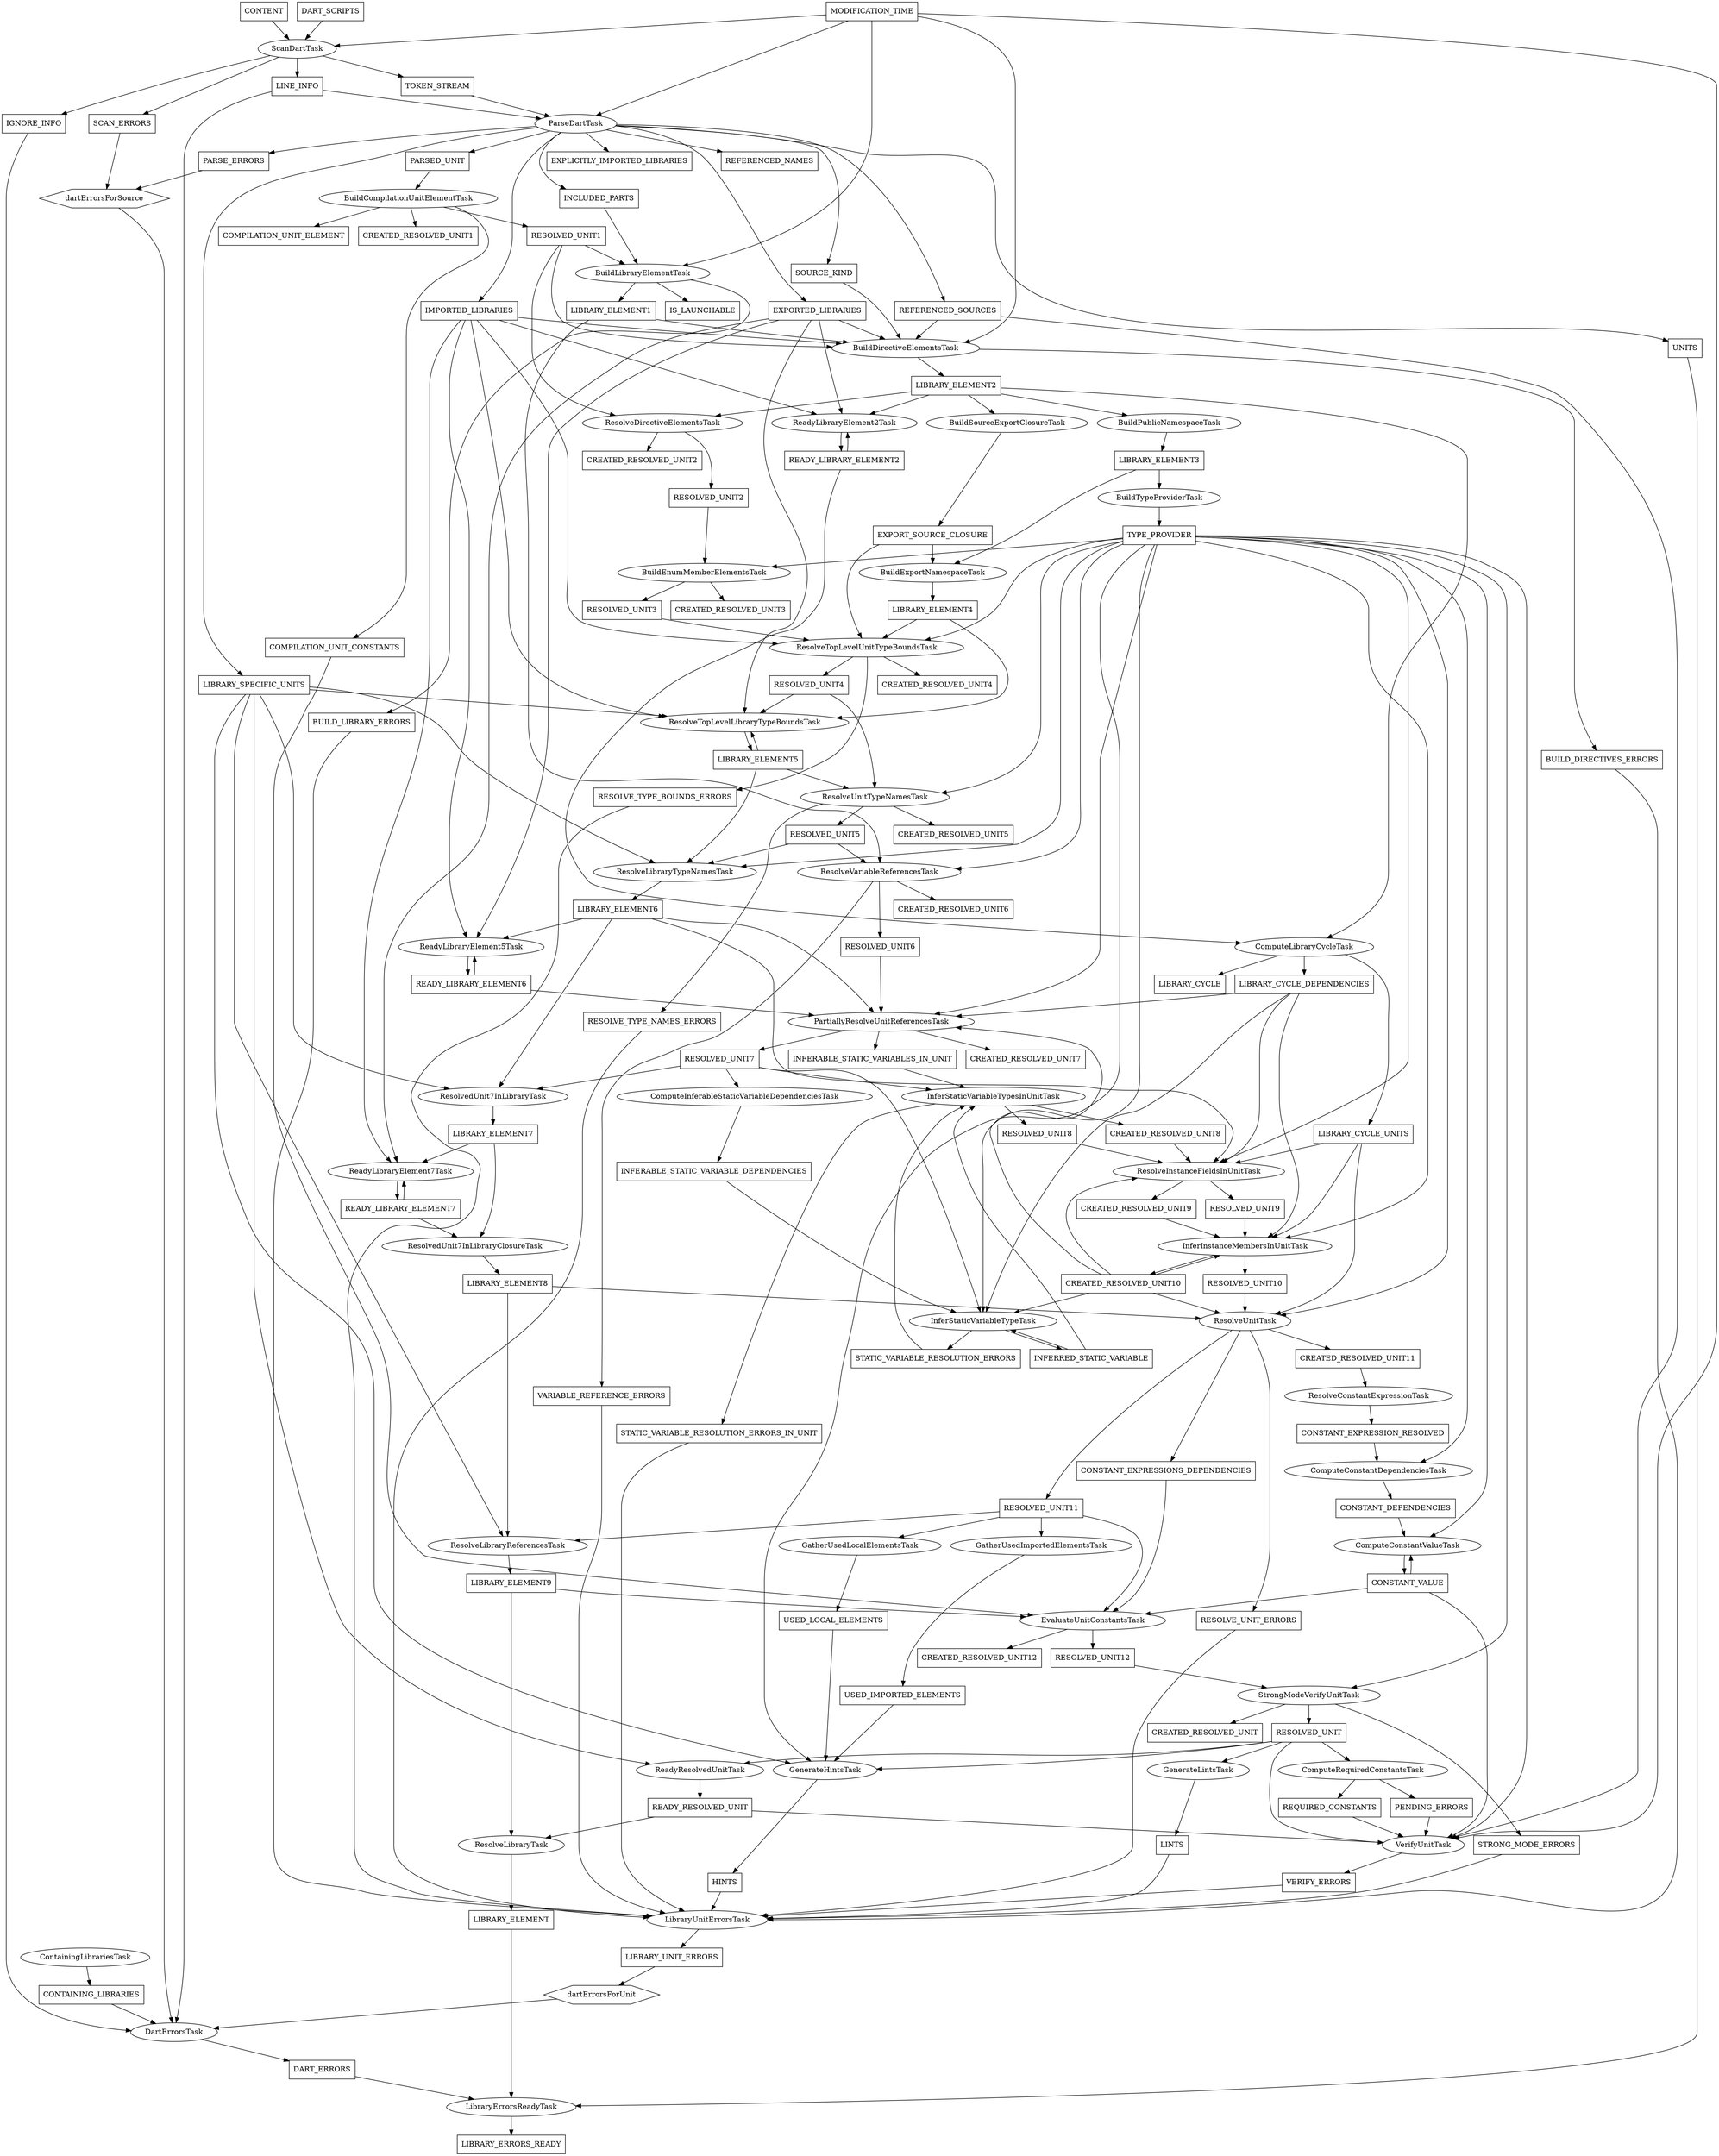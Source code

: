 // Copyright (c) 2015, the Dart project authors.  Please see the AUTHORS file
// for details. All rights reserved. Use of this source code is governed by a
// BSD-style license that can be found in the LICENSE file.
//
// This file has been automatically generated.  Please do not edit it manually.
// To regenerate the file, use the script
// "pkg/analyzer/tool/task_dependency_graph/generate.dart".
//
// To render this graph using Graphviz (www.graphviz.org) use the command:
// "dot tasks.dot -Tpdf -O".
digraph G {
  BUILD_DIRECTIVES_ERRORS -> LibraryUnitErrorsTask
  BUILD_DIRECTIVES_ERRORS [shape=box]
  BUILD_LIBRARY_ERRORS -> LibraryUnitErrorsTask
  BUILD_LIBRARY_ERRORS [shape=box]
  BuildCompilationUnitElementTask -> COMPILATION_UNIT_CONSTANTS
  BuildCompilationUnitElementTask -> COMPILATION_UNIT_ELEMENT
  BuildCompilationUnitElementTask -> CREATED_RESOLVED_UNIT1
  BuildCompilationUnitElementTask -> RESOLVED_UNIT1
  BuildDirectiveElementsTask -> BUILD_DIRECTIVES_ERRORS
  BuildDirectiveElementsTask -> LIBRARY_ELEMENT2
  BuildEnumMemberElementsTask -> CREATED_RESOLVED_UNIT3
  BuildEnumMemberElementsTask -> RESOLVED_UNIT3
  BuildExportNamespaceTask -> LIBRARY_ELEMENT4
  BuildLibraryElementTask -> BUILD_LIBRARY_ERRORS
  BuildLibraryElementTask -> IS_LAUNCHABLE
  BuildLibraryElementTask -> LIBRARY_ELEMENT1
  BuildPublicNamespaceTask -> LIBRARY_ELEMENT3
  BuildSourceExportClosureTask -> EXPORT_SOURCE_CLOSURE
  BuildTypeProviderTask -> TYPE_PROVIDER
  COMPILATION_UNIT_CONSTANTS -> EvaluateUnitConstantsTask
  COMPILATION_UNIT_CONSTANTS [shape=box]
  COMPILATION_UNIT_ELEMENT [shape=box]
  CONSTANT_DEPENDENCIES -> ComputeConstantValueTask
  CONSTANT_DEPENDENCIES [shape=box]
  CONSTANT_EXPRESSIONS_DEPENDENCIES -> EvaluateUnitConstantsTask
  CONSTANT_EXPRESSIONS_DEPENDENCIES [shape=box]
  CONSTANT_EXPRESSION_RESOLVED -> ComputeConstantDependenciesTask
  CONSTANT_EXPRESSION_RESOLVED [shape=box]
  CONSTANT_VALUE -> ComputeConstantValueTask
  CONSTANT_VALUE -> EvaluateUnitConstantsTask
  CONSTANT_VALUE -> VerifyUnitTask
  CONSTANT_VALUE [shape=box]
  CONTAINING_LIBRARIES -> DartErrorsTask
  CONTAINING_LIBRARIES [shape=box]
  CONTENT -> ScanDartTask
  CONTENT [shape=box]
  CREATED_RESOLVED_UNIT [shape=box]
  CREATED_RESOLVED_UNIT1 [shape=box]
  CREATED_RESOLVED_UNIT10 -> InferInstanceMembersInUnitTask
  CREATED_RESOLVED_UNIT10 -> InferStaticVariableTypeTask
  CREATED_RESOLVED_UNIT10 -> PartiallyResolveUnitReferencesTask
  CREATED_RESOLVED_UNIT10 -> ResolveInstanceFieldsInUnitTask
  CREATED_RESOLVED_UNIT10 -> ResolveUnitTask
  CREATED_RESOLVED_UNIT10 [shape=box]
  CREATED_RESOLVED_UNIT11 -> ResolveConstantExpressionTask
  CREATED_RESOLVED_UNIT11 [shape=box]
  CREATED_RESOLVED_UNIT12 [shape=box]
  CREATED_RESOLVED_UNIT2 [shape=box]
  CREATED_RESOLVED_UNIT3 [shape=box]
  CREATED_RESOLVED_UNIT4 [shape=box]
  CREATED_RESOLVED_UNIT5 [shape=box]
  CREATED_RESOLVED_UNIT6 [shape=box]
  CREATED_RESOLVED_UNIT7 [shape=box]
  CREATED_RESOLVED_UNIT8 -> ResolveInstanceFieldsInUnitTask
  CREATED_RESOLVED_UNIT8 [shape=box]
  CREATED_RESOLVED_UNIT9 -> InferInstanceMembersInUnitTask
  CREATED_RESOLVED_UNIT9 [shape=box]
  ComputeConstantDependenciesTask -> CONSTANT_DEPENDENCIES
  ComputeConstantValueTask -> CONSTANT_VALUE
  ComputeInferableStaticVariableDependenciesTask -> INFERABLE_STATIC_VARIABLE_DEPENDENCIES
  ComputeLibraryCycleTask -> LIBRARY_CYCLE
  ComputeLibraryCycleTask -> LIBRARY_CYCLE_DEPENDENCIES
  ComputeLibraryCycleTask -> LIBRARY_CYCLE_UNITS
  ComputeRequiredConstantsTask -> PENDING_ERRORS
  ComputeRequiredConstantsTask -> REQUIRED_CONSTANTS
  ContainingLibrariesTask -> CONTAINING_LIBRARIES
  DART_ERRORS -> LibraryErrorsReadyTask
  DART_ERRORS [shape=box]
  DART_SCRIPTS -> ScanDartTask
  DART_SCRIPTS [shape=box]
  DartErrorsTask -> DART_ERRORS
  EXPLICITLY_IMPORTED_LIBRARIES [shape=box]
  EXPORTED_LIBRARIES -> BuildDirectiveElementsTask
  EXPORTED_LIBRARIES -> ReadyLibraryElement2Task
  EXPORTED_LIBRARIES -> ReadyLibraryElement5Task
  EXPORTED_LIBRARIES -> ReadyLibraryElement7Task
  EXPORTED_LIBRARIES -> ResolveTopLevelLibraryTypeBoundsTask
  EXPORTED_LIBRARIES [shape=box]
  EXPORT_SOURCE_CLOSURE -> BuildExportNamespaceTask
  EXPORT_SOURCE_CLOSURE -> ResolveTopLevelUnitTypeBoundsTask
  EXPORT_SOURCE_CLOSURE [shape=box]
  EvaluateUnitConstantsTask -> CREATED_RESOLVED_UNIT12
  EvaluateUnitConstantsTask -> RESOLVED_UNIT12
  GatherUsedImportedElementsTask -> USED_IMPORTED_ELEMENTS
  GatherUsedLocalElementsTask -> USED_LOCAL_ELEMENTS
  GenerateHintsTask -> HINTS
  GenerateLintsTask -> LINTS
  HINTS -> LibraryUnitErrorsTask
  HINTS [shape=box]
  IGNORE_INFO -> DartErrorsTask
  IGNORE_INFO [shape=box]
  IMPORTED_LIBRARIES -> BuildDirectiveElementsTask
  IMPORTED_LIBRARIES -> ReadyLibraryElement2Task
  IMPORTED_LIBRARIES -> ReadyLibraryElement5Task
  IMPORTED_LIBRARIES -> ReadyLibraryElement7Task
  IMPORTED_LIBRARIES -> ResolveTopLevelLibraryTypeBoundsTask
  IMPORTED_LIBRARIES -> ResolveTopLevelUnitTypeBoundsTask
  IMPORTED_LIBRARIES [shape=box]
  INCLUDED_PARTS -> BuildLibraryElementTask
  INCLUDED_PARTS [shape=box]
  INFERABLE_STATIC_VARIABLES_IN_UNIT -> InferStaticVariableTypesInUnitTask
  INFERABLE_STATIC_VARIABLES_IN_UNIT [shape=box]
  INFERABLE_STATIC_VARIABLE_DEPENDENCIES -> InferStaticVariableTypeTask
  INFERABLE_STATIC_VARIABLE_DEPENDENCIES [shape=box]
  INFERRED_STATIC_VARIABLE -> InferStaticVariableTypeTask
  INFERRED_STATIC_VARIABLE -> InferStaticVariableTypesInUnitTask
  INFERRED_STATIC_VARIABLE [shape=box]
  IS_LAUNCHABLE [shape=box]
  InferInstanceMembersInUnitTask -> CREATED_RESOLVED_UNIT10
  InferInstanceMembersInUnitTask -> RESOLVED_UNIT10
  InferStaticVariableTypeTask -> INFERRED_STATIC_VARIABLE
  InferStaticVariableTypeTask -> STATIC_VARIABLE_RESOLUTION_ERRORS
  InferStaticVariableTypesInUnitTask -> CREATED_RESOLVED_UNIT8
  InferStaticVariableTypesInUnitTask -> RESOLVED_UNIT8
  InferStaticVariableTypesInUnitTask -> STATIC_VARIABLE_RESOLUTION_ERRORS_IN_UNIT
  LIBRARY_CYCLE [shape=box]
  LIBRARY_CYCLE_DEPENDENCIES -> InferInstanceMembersInUnitTask
  LIBRARY_CYCLE_DEPENDENCIES -> InferStaticVariableTypeTask
  LIBRARY_CYCLE_DEPENDENCIES -> PartiallyResolveUnitReferencesTask
  LIBRARY_CYCLE_DEPENDENCIES -> ResolveInstanceFieldsInUnitTask
  LIBRARY_CYCLE_DEPENDENCIES [shape=box]
  LIBRARY_CYCLE_UNITS -> InferInstanceMembersInUnitTask
  LIBRARY_CYCLE_UNITS -> ResolveInstanceFieldsInUnitTask
  LIBRARY_CYCLE_UNITS -> ResolveUnitTask
  LIBRARY_CYCLE_UNITS [shape=box]
  LIBRARY_ELEMENT -> LibraryErrorsReadyTask
  LIBRARY_ELEMENT [shape=box]
  LIBRARY_ELEMENT1 -> BuildDirectiveElementsTask
  LIBRARY_ELEMENT1 -> ResolveVariableReferencesTask
  LIBRARY_ELEMENT1 [shape=box]
  LIBRARY_ELEMENT2 -> BuildPublicNamespaceTask
  LIBRARY_ELEMENT2 -> BuildSourceExportClosureTask
  LIBRARY_ELEMENT2 -> ComputeLibraryCycleTask
  LIBRARY_ELEMENT2 -> ReadyLibraryElement2Task
  LIBRARY_ELEMENT2 -> ResolveDirectiveElementsTask
  LIBRARY_ELEMENT2 [shape=box]
  LIBRARY_ELEMENT3 -> BuildExportNamespaceTask
  LIBRARY_ELEMENT3 -> BuildTypeProviderTask
  LIBRARY_ELEMENT3 [shape=box]
  LIBRARY_ELEMENT4 -> ResolveTopLevelLibraryTypeBoundsTask
  LIBRARY_ELEMENT4 -> ResolveTopLevelUnitTypeBoundsTask
  LIBRARY_ELEMENT4 [shape=box]
  LIBRARY_ELEMENT5 -> ResolveLibraryTypeNamesTask
  LIBRARY_ELEMENT5 -> ResolveTopLevelLibraryTypeBoundsTask
  LIBRARY_ELEMENT5 -> ResolveUnitTypeNamesTask
  LIBRARY_ELEMENT5 [shape=box]
  LIBRARY_ELEMENT6 -> PartiallyResolveUnitReferencesTask
  LIBRARY_ELEMENT6 -> ReadyLibraryElement5Task
  LIBRARY_ELEMENT6 -> ResolveInstanceFieldsInUnitTask
  LIBRARY_ELEMENT6 -> ResolvedUnit7InLibraryTask
  LIBRARY_ELEMENT6 [shape=box]
  LIBRARY_ELEMENT7 -> ReadyLibraryElement7Task
  LIBRARY_ELEMENT7 -> ResolvedUnit7InLibraryClosureTask
  LIBRARY_ELEMENT7 [shape=box]
  LIBRARY_ELEMENT8 -> ResolveLibraryReferencesTask
  LIBRARY_ELEMENT8 -> ResolveUnitTask
  LIBRARY_ELEMENT8 [shape=box]
  LIBRARY_ELEMENT9 -> EvaluateUnitConstantsTask
  LIBRARY_ELEMENT9 -> ResolveLibraryTask
  LIBRARY_ELEMENT9 [shape=box]
  LIBRARY_ERRORS_READY [shape=box]
  LIBRARY_SPECIFIC_UNITS -> GenerateHintsTask
  LIBRARY_SPECIFIC_UNITS -> ReadyResolvedUnitTask
  LIBRARY_SPECIFIC_UNITS -> ResolveLibraryReferencesTask
  LIBRARY_SPECIFIC_UNITS -> ResolveLibraryTypeNamesTask
  LIBRARY_SPECIFIC_UNITS -> ResolveTopLevelLibraryTypeBoundsTask
  LIBRARY_SPECIFIC_UNITS -> ResolvedUnit7InLibraryTask
  LIBRARY_SPECIFIC_UNITS [shape=box]
  LIBRARY_UNIT_ERRORS -> dartErrorsForUnit
  LIBRARY_UNIT_ERRORS [shape=box]
  LINE_INFO -> DartErrorsTask
  LINE_INFO -> ParseDartTask
  LINE_INFO [shape=box]
  LINTS -> LibraryUnitErrorsTask
  LINTS [shape=box]
  LibraryErrorsReadyTask -> LIBRARY_ERRORS_READY
  LibraryUnitErrorsTask -> LIBRARY_UNIT_ERRORS
  MODIFICATION_TIME -> BuildDirectiveElementsTask
  MODIFICATION_TIME -> BuildLibraryElementTask
  MODIFICATION_TIME -> ParseDartTask
  MODIFICATION_TIME -> ScanDartTask
  MODIFICATION_TIME -> VerifyUnitTask
  MODIFICATION_TIME [shape=box]
  PARSED_UNIT -> BuildCompilationUnitElementTask
  PARSED_UNIT [shape=box]
  PARSE_ERRORS -> dartErrorsForSource
  PARSE_ERRORS [shape=box]
  PENDING_ERRORS -> VerifyUnitTask
  PENDING_ERRORS [shape=box]
  ParseDartTask -> EXPLICITLY_IMPORTED_LIBRARIES
  ParseDartTask -> EXPORTED_LIBRARIES
  ParseDartTask -> IMPORTED_LIBRARIES
  ParseDartTask -> INCLUDED_PARTS
  ParseDartTask -> LIBRARY_SPECIFIC_UNITS
  ParseDartTask -> PARSED_UNIT
  ParseDartTask -> PARSE_ERRORS
  ParseDartTask -> REFERENCED_NAMES
  ParseDartTask -> REFERENCED_SOURCES
  ParseDartTask -> SOURCE_KIND
  ParseDartTask -> UNITS
  PartiallyResolveUnitReferencesTask -> CREATED_RESOLVED_UNIT7
  PartiallyResolveUnitReferencesTask -> INFERABLE_STATIC_VARIABLES_IN_UNIT
  PartiallyResolveUnitReferencesTask -> RESOLVED_UNIT7
  READY_LIBRARY_ELEMENT2 -> ComputeLibraryCycleTask
  READY_LIBRARY_ELEMENT2 -> ReadyLibraryElement2Task
  READY_LIBRARY_ELEMENT2 [shape=box]
  READY_LIBRARY_ELEMENT6 -> PartiallyResolveUnitReferencesTask
  READY_LIBRARY_ELEMENT6 -> ReadyLibraryElement5Task
  READY_LIBRARY_ELEMENT6 [shape=box]
  READY_LIBRARY_ELEMENT7 -> ReadyLibraryElement7Task
  READY_LIBRARY_ELEMENT7 -> ResolvedUnit7InLibraryClosureTask
  READY_LIBRARY_ELEMENT7 [shape=box]
  READY_RESOLVED_UNIT -> ResolveLibraryTask
  READY_RESOLVED_UNIT -> VerifyUnitTask
  READY_RESOLVED_UNIT [shape=box]
  REFERENCED_NAMES [shape=box]
  REFERENCED_SOURCES -> BuildDirectiveElementsTask
  REFERENCED_SOURCES -> VerifyUnitTask
  REFERENCED_SOURCES [shape=box]
  REQUIRED_CONSTANTS -> VerifyUnitTask
  REQUIRED_CONSTANTS [shape=box]
  RESOLVED_UNIT -> ComputeRequiredConstantsTask
  RESOLVED_UNIT -> GenerateHintsTask
  RESOLVED_UNIT -> GenerateLintsTask
  RESOLVED_UNIT -> ReadyResolvedUnitTask
  RESOLVED_UNIT -> VerifyUnitTask
  RESOLVED_UNIT [shape=box]
  RESOLVED_UNIT1 -> BuildDirectiveElementsTask
  RESOLVED_UNIT1 -> BuildLibraryElementTask
  RESOLVED_UNIT1 -> ResolveDirectiveElementsTask
  RESOLVED_UNIT1 [shape=box]
  RESOLVED_UNIT10 -> ResolveUnitTask
  RESOLVED_UNIT10 [shape=box]
  RESOLVED_UNIT11 -> EvaluateUnitConstantsTask
  RESOLVED_UNIT11 -> GatherUsedImportedElementsTask
  RESOLVED_UNIT11 -> GatherUsedLocalElementsTask
  RESOLVED_UNIT11 -> ResolveLibraryReferencesTask
  RESOLVED_UNIT11 [shape=box]
  RESOLVED_UNIT12 -> StrongModeVerifyUnitTask
  RESOLVED_UNIT12 [shape=box]
  RESOLVED_UNIT2 -> BuildEnumMemberElementsTask
  RESOLVED_UNIT2 [shape=box]
  RESOLVED_UNIT3 -> ResolveTopLevelUnitTypeBoundsTask
  RESOLVED_UNIT3 [shape=box]
  RESOLVED_UNIT4 -> ResolveTopLevelLibraryTypeBoundsTask
  RESOLVED_UNIT4 -> ResolveUnitTypeNamesTask
  RESOLVED_UNIT4 [shape=box]
  RESOLVED_UNIT5 -> ResolveLibraryTypeNamesTask
  RESOLVED_UNIT5 -> ResolveVariableReferencesTask
  RESOLVED_UNIT5 [shape=box]
  RESOLVED_UNIT6 -> PartiallyResolveUnitReferencesTask
  RESOLVED_UNIT6 [shape=box]
  RESOLVED_UNIT7 -> ComputeInferableStaticVariableDependenciesTask
  RESOLVED_UNIT7 -> InferStaticVariableTypeTask
  RESOLVED_UNIT7 -> InferStaticVariableTypesInUnitTask
  RESOLVED_UNIT7 -> ResolvedUnit7InLibraryTask
  RESOLVED_UNIT7 [shape=box]
  RESOLVED_UNIT8 -> ResolveInstanceFieldsInUnitTask
  RESOLVED_UNIT8 [shape=box]
  RESOLVED_UNIT9 -> InferInstanceMembersInUnitTask
  RESOLVED_UNIT9 [shape=box]
  RESOLVE_TYPE_BOUNDS_ERRORS -> LibraryUnitErrorsTask
  RESOLVE_TYPE_BOUNDS_ERRORS [shape=box]
  RESOLVE_TYPE_NAMES_ERRORS -> LibraryUnitErrorsTask
  RESOLVE_TYPE_NAMES_ERRORS [shape=box]
  RESOLVE_UNIT_ERRORS -> LibraryUnitErrorsTask
  RESOLVE_UNIT_ERRORS [shape=box]
  ReadyLibraryElement2Task -> READY_LIBRARY_ELEMENT2
  ReadyLibraryElement5Task -> READY_LIBRARY_ELEMENT6
  ReadyLibraryElement7Task -> READY_LIBRARY_ELEMENT7
  ReadyResolvedUnitTask -> READY_RESOLVED_UNIT
  ResolveConstantExpressionTask -> CONSTANT_EXPRESSION_RESOLVED
  ResolveDirectiveElementsTask -> CREATED_RESOLVED_UNIT2
  ResolveDirectiveElementsTask -> RESOLVED_UNIT2
  ResolveInstanceFieldsInUnitTask -> CREATED_RESOLVED_UNIT9
  ResolveInstanceFieldsInUnitTask -> RESOLVED_UNIT9
  ResolveLibraryReferencesTask -> LIBRARY_ELEMENT9
  ResolveLibraryTask -> LIBRARY_ELEMENT
  ResolveLibraryTypeNamesTask -> LIBRARY_ELEMENT6
  ResolveTopLevelLibraryTypeBoundsTask -> LIBRARY_ELEMENT5
  ResolveTopLevelUnitTypeBoundsTask -> CREATED_RESOLVED_UNIT4
  ResolveTopLevelUnitTypeBoundsTask -> RESOLVED_UNIT4
  ResolveTopLevelUnitTypeBoundsTask -> RESOLVE_TYPE_BOUNDS_ERRORS
  ResolveUnitTask -> CONSTANT_EXPRESSIONS_DEPENDENCIES
  ResolveUnitTask -> CREATED_RESOLVED_UNIT11
  ResolveUnitTask -> RESOLVED_UNIT11
  ResolveUnitTask -> RESOLVE_UNIT_ERRORS
  ResolveUnitTypeNamesTask -> CREATED_RESOLVED_UNIT5
  ResolveUnitTypeNamesTask -> RESOLVED_UNIT5
  ResolveUnitTypeNamesTask -> RESOLVE_TYPE_NAMES_ERRORS
  ResolveVariableReferencesTask -> CREATED_RESOLVED_UNIT6
  ResolveVariableReferencesTask -> RESOLVED_UNIT6
  ResolveVariableReferencesTask -> VARIABLE_REFERENCE_ERRORS
  ResolvedUnit7InLibraryClosureTask -> LIBRARY_ELEMENT8
  ResolvedUnit7InLibraryTask -> LIBRARY_ELEMENT7
  SCAN_ERRORS -> dartErrorsForSource
  SCAN_ERRORS [shape=box]
  SOURCE_KIND -> BuildDirectiveElementsTask
  SOURCE_KIND [shape=box]
  STATIC_VARIABLE_RESOLUTION_ERRORS -> InferStaticVariableTypesInUnitTask
  STATIC_VARIABLE_RESOLUTION_ERRORS [shape=box]
  STATIC_VARIABLE_RESOLUTION_ERRORS_IN_UNIT -> LibraryUnitErrorsTask
  STATIC_VARIABLE_RESOLUTION_ERRORS_IN_UNIT [shape=box]
  STRONG_MODE_ERRORS -> LibraryUnitErrorsTask
  STRONG_MODE_ERRORS [shape=box]
  ScanDartTask -> IGNORE_INFO
  ScanDartTask -> LINE_INFO
  ScanDartTask -> SCAN_ERRORS
  ScanDartTask -> TOKEN_STREAM
  StrongModeVerifyUnitTask -> CREATED_RESOLVED_UNIT
  StrongModeVerifyUnitTask -> RESOLVED_UNIT
  StrongModeVerifyUnitTask -> STRONG_MODE_ERRORS
  TOKEN_STREAM -> ParseDartTask
  TOKEN_STREAM [shape=box]
  TYPE_PROVIDER -> BuildEnumMemberElementsTask
  TYPE_PROVIDER -> ComputeConstantDependenciesTask
  TYPE_PROVIDER -> ComputeConstantValueTask
  TYPE_PROVIDER -> GenerateHintsTask
  TYPE_PROVIDER -> InferInstanceMembersInUnitTask
  TYPE_PROVIDER -> InferStaticVariableTypeTask
  TYPE_PROVIDER -> PartiallyResolveUnitReferencesTask
  TYPE_PROVIDER -> ResolveInstanceFieldsInUnitTask
  TYPE_PROVIDER -> ResolveLibraryTypeNamesTask
  TYPE_PROVIDER -> ResolveTopLevelUnitTypeBoundsTask
  TYPE_PROVIDER -> ResolveUnitTask
  TYPE_PROVIDER -> ResolveUnitTypeNamesTask
  TYPE_PROVIDER -> ResolveVariableReferencesTask
  TYPE_PROVIDER -> StrongModeVerifyUnitTask
  TYPE_PROVIDER -> VerifyUnitTask
  TYPE_PROVIDER [shape=box]
  UNITS -> LibraryErrorsReadyTask
  UNITS [shape=box]
  USED_IMPORTED_ELEMENTS -> GenerateHintsTask
  USED_IMPORTED_ELEMENTS [shape=box]
  USED_LOCAL_ELEMENTS -> GenerateHintsTask
  USED_LOCAL_ELEMENTS [shape=box]
  VARIABLE_REFERENCE_ERRORS -> LibraryUnitErrorsTask
  VARIABLE_REFERENCE_ERRORS [shape=box]
  VERIFY_ERRORS -> LibraryUnitErrorsTask
  VERIFY_ERRORS [shape=box]
  VerifyUnitTask -> VERIFY_ERRORS
  dartErrorsForSource -> DartErrorsTask
  dartErrorsForSource [shape=hexagon]
  dartErrorsForUnit -> DartErrorsTask
  dartErrorsForUnit [shape=hexagon]
}
